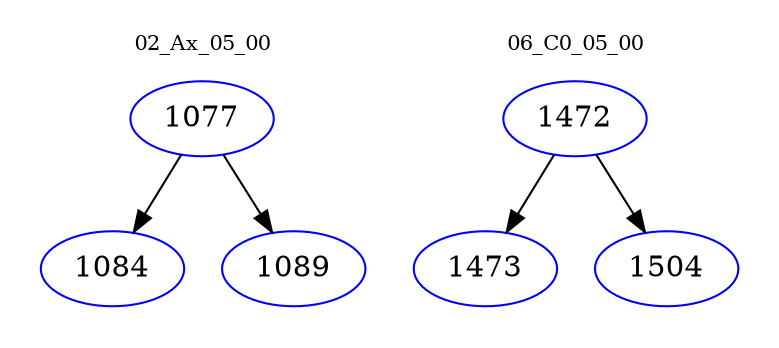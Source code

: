 digraph{
subgraph cluster_0 {
color = white
label = "02_Ax_05_00";
fontsize=10;
T0_1077 [label="1077", color="blue"]
T0_1077 -> T0_1084 [color="black"]
T0_1084 [label="1084", color="blue"]
T0_1077 -> T0_1089 [color="black"]
T0_1089 [label="1089", color="blue"]
}
subgraph cluster_1 {
color = white
label = "06_C0_05_00";
fontsize=10;
T1_1472 [label="1472", color="blue"]
T1_1472 -> T1_1473 [color="black"]
T1_1473 [label="1473", color="blue"]
T1_1472 -> T1_1504 [color="black"]
T1_1504 [label="1504", color="blue"]
}
}
